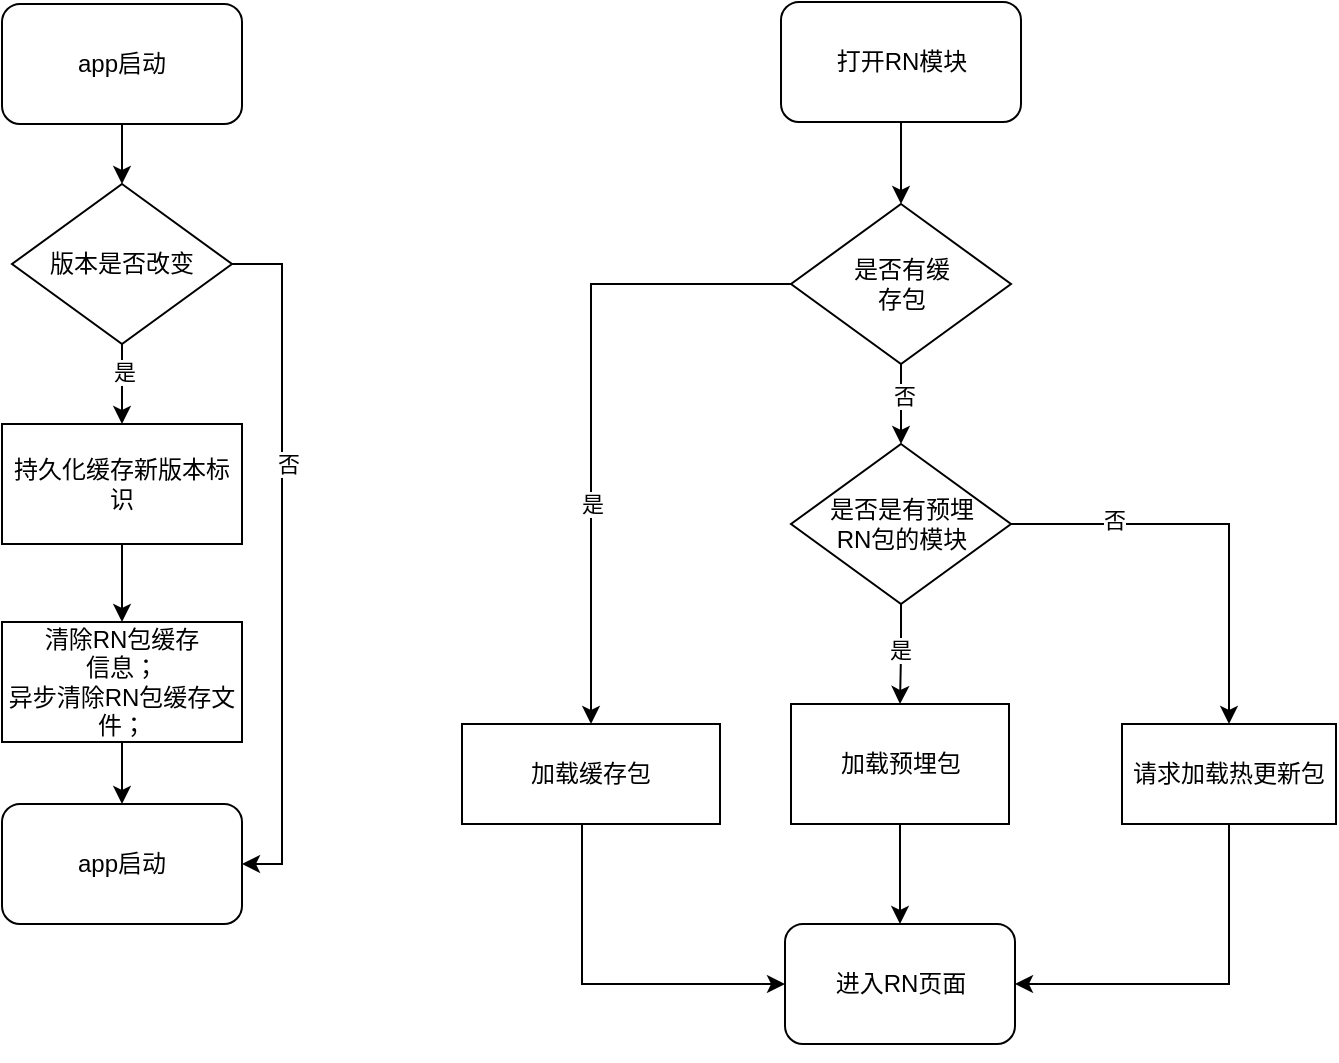 <mxfile version="21.6.5" type="github">
  <diagram name="第 1 页" id="rp87v1Rvojw5iXjgeMau">
    <mxGraphModel dx="1337" dy="582" grid="1" gridSize="10" guides="1" tooltips="1" connect="1" arrows="1" fold="1" page="1" pageScale="1" pageWidth="827" pageHeight="1169" math="0" shadow="0">
      <root>
        <mxCell id="0" />
        <mxCell id="1" parent="0" />
        <mxCell id="azUSpkt_eAWuSsv6hzU4-11" value="" style="edgeStyle=orthogonalEdgeStyle;rounded=0;orthogonalLoop=1;jettySize=auto;html=1;" parent="1" source="azUSpkt_eAWuSsv6hzU4-1" target="azUSpkt_eAWuSsv6hzU4-2" edge="1">
          <mxGeometry relative="1" as="geometry" />
        </mxCell>
        <mxCell id="azUSpkt_eAWuSsv6hzU4-1" value="app启动" style="rounded=1;whiteSpace=wrap;html=1;" parent="1" vertex="1">
          <mxGeometry x="130" y="270" width="120" height="60" as="geometry" />
        </mxCell>
        <mxCell id="azUSpkt_eAWuSsv6hzU4-9" value="" style="edgeStyle=orthogonalEdgeStyle;rounded=0;orthogonalLoop=1;jettySize=auto;html=1;" parent="1" source="azUSpkt_eAWuSsv6hzU4-2" target="azUSpkt_eAWuSsv6hzU4-8" edge="1">
          <mxGeometry relative="1" as="geometry" />
        </mxCell>
        <mxCell id="ZJfxYungHwOFqzOMm071-1" value="是" style="edgeLabel;html=1;align=center;verticalAlign=middle;resizable=0;points=[];" parent="azUSpkt_eAWuSsv6hzU4-9" vertex="1" connectable="0">
          <mxGeometry x="-0.304" y="1" relative="1" as="geometry">
            <mxPoint as="offset" />
          </mxGeometry>
        </mxCell>
        <mxCell id="azUSpkt_eAWuSsv6hzU4-21" style="edgeStyle=orthogonalEdgeStyle;rounded=0;orthogonalLoop=1;jettySize=auto;html=1;entryX=1;entryY=0.5;entryDx=0;entryDy=0;" parent="1" source="azUSpkt_eAWuSsv6hzU4-2" target="azUSpkt_eAWuSsv6hzU4-16" edge="1">
          <mxGeometry relative="1" as="geometry">
            <mxPoint x="300" y="580" as="targetPoint" />
            <Array as="points">
              <mxPoint x="270" y="400" />
              <mxPoint x="270" y="700" />
            </Array>
          </mxGeometry>
        </mxCell>
        <mxCell id="ZJfxYungHwOFqzOMm071-2" value="否" style="edgeLabel;html=1;align=center;verticalAlign=middle;resizable=0;points=[];" parent="azUSpkt_eAWuSsv6hzU4-21" vertex="1" connectable="0">
          <mxGeometry x="-0.279" y="3" relative="1" as="geometry">
            <mxPoint as="offset" />
          </mxGeometry>
        </mxCell>
        <mxCell id="azUSpkt_eAWuSsv6hzU4-2" value="版本是否改变" style="rhombus;whiteSpace=wrap;html=1;" parent="1" vertex="1">
          <mxGeometry x="135" y="360" width="110" height="80" as="geometry" />
        </mxCell>
        <mxCell id="gSFkbJNpJ3zHrIKWA0CX-2" style="edgeStyle=orthogonalEdgeStyle;rounded=0;orthogonalLoop=1;jettySize=auto;html=1;exitX=0.5;exitY=1;exitDx=0;exitDy=0;entryX=0.5;entryY=0;entryDx=0;entryDy=0;" edge="1" parent="1" source="azUSpkt_eAWuSsv6hzU4-8" target="gSFkbJNpJ3zHrIKWA0CX-1">
          <mxGeometry relative="1" as="geometry" />
        </mxCell>
        <mxCell id="azUSpkt_eAWuSsv6hzU4-8" value="持久化缓存新版本标识" style="whiteSpace=wrap;html=1;" parent="1" vertex="1">
          <mxGeometry x="130" y="480" width="120" height="60" as="geometry" />
        </mxCell>
        <mxCell id="azUSpkt_eAWuSsv6hzU4-16" value="app启动" style="rounded=1;whiteSpace=wrap;html=1;" parent="1" vertex="1">
          <mxGeometry x="130" y="670" width="120" height="60" as="geometry" />
        </mxCell>
        <mxCell id="gSFkbJNpJ3zHrIKWA0CX-4" style="edgeStyle=orthogonalEdgeStyle;rounded=0;orthogonalLoop=1;jettySize=auto;html=1;" edge="1" parent="1" source="azUSpkt_eAWuSsv6hzU4-22" target="azUSpkt_eAWuSsv6hzU4-38">
          <mxGeometry relative="1" as="geometry" />
        </mxCell>
        <mxCell id="azUSpkt_eAWuSsv6hzU4-22" value="打开RN模块" style="rounded=1;whiteSpace=wrap;html=1;" parent="1" vertex="1">
          <mxGeometry x="519.5" y="269" width="120" height="60" as="geometry" />
        </mxCell>
        <mxCell id="gSFkbJNpJ3zHrIKWA0CX-11" style="edgeStyle=orthogonalEdgeStyle;rounded=0;orthogonalLoop=1;jettySize=auto;html=1;entryX=0.5;entryY=0;entryDx=0;entryDy=0;" edge="1" parent="1" source="azUSpkt_eAWuSsv6hzU4-24" target="azUSpkt_eAWuSsv6hzU4-27">
          <mxGeometry relative="1" as="geometry" />
        </mxCell>
        <mxCell id="azUSpkt_eAWuSsv6hzU4-24" value="加载预埋包" style="rounded=0;whiteSpace=wrap;html=1;" parent="1" vertex="1">
          <mxGeometry x="524.5" y="620" width="109" height="60" as="geometry" />
        </mxCell>
        <mxCell id="azUSpkt_eAWuSsv6hzU4-27" value="进入RN页面" style="rounded=1;whiteSpace=wrap;html=1;" parent="1" vertex="1">
          <mxGeometry x="521.5" y="730" width="115" height="60" as="geometry" />
        </mxCell>
        <mxCell id="gSFkbJNpJ3zHrIKWA0CX-13" style="edgeStyle=orthogonalEdgeStyle;rounded=0;orthogonalLoop=1;jettySize=auto;html=1;exitX=0;exitY=0.5;exitDx=0;exitDy=0;entryX=0.5;entryY=0;entryDx=0;entryDy=0;" edge="1" parent="1" source="azUSpkt_eAWuSsv6hzU4-38" target="azUSpkt_eAWuSsv6hzU4-39">
          <mxGeometry relative="1" as="geometry" />
        </mxCell>
        <mxCell id="gSFkbJNpJ3zHrIKWA0CX-19" value="是" style="edgeLabel;html=1;align=center;verticalAlign=middle;resizable=0;points=[];" vertex="1" connectable="0" parent="gSFkbJNpJ3zHrIKWA0CX-13">
          <mxGeometry x="0.312" relative="1" as="geometry">
            <mxPoint as="offset" />
          </mxGeometry>
        </mxCell>
        <mxCell id="gSFkbJNpJ3zHrIKWA0CX-14" style="edgeStyle=orthogonalEdgeStyle;rounded=0;orthogonalLoop=1;jettySize=auto;html=1;exitX=0.5;exitY=1;exitDx=0;exitDy=0;entryX=0.5;entryY=0;entryDx=0;entryDy=0;" edge="1" parent="1" source="azUSpkt_eAWuSsv6hzU4-38" target="azUSpkt_eAWuSsv6hzU4-43">
          <mxGeometry relative="1" as="geometry" />
        </mxCell>
        <mxCell id="gSFkbJNpJ3zHrIKWA0CX-16" value="否" style="edgeLabel;html=1;align=center;verticalAlign=middle;resizable=0;points=[];" vertex="1" connectable="0" parent="gSFkbJNpJ3zHrIKWA0CX-14">
          <mxGeometry x="-0.2" y="1" relative="1" as="geometry">
            <mxPoint as="offset" />
          </mxGeometry>
        </mxCell>
        <mxCell id="azUSpkt_eAWuSsv6hzU4-38" value="是否有缓&lt;br&gt;存包" style="rhombus;whiteSpace=wrap;html=1;" parent="1" vertex="1">
          <mxGeometry x="524.5" y="370" width="110" height="80" as="geometry" />
        </mxCell>
        <mxCell id="gSFkbJNpJ3zHrIKWA0CX-7" style="edgeStyle=orthogonalEdgeStyle;rounded=0;orthogonalLoop=1;jettySize=auto;html=1;entryX=0;entryY=0.5;entryDx=0;entryDy=0;" edge="1" parent="1" source="azUSpkt_eAWuSsv6hzU4-39" target="azUSpkt_eAWuSsv6hzU4-27">
          <mxGeometry relative="1" as="geometry">
            <Array as="points">
              <mxPoint x="420" y="760" />
            </Array>
          </mxGeometry>
        </mxCell>
        <mxCell id="azUSpkt_eAWuSsv6hzU4-39" value="加载缓存包" style="rounded=0;whiteSpace=wrap;html=1;" parent="1" vertex="1">
          <mxGeometry x="360" y="630" width="129" height="50" as="geometry" />
        </mxCell>
        <mxCell id="gSFkbJNpJ3zHrIKWA0CX-8" style="edgeStyle=orthogonalEdgeStyle;rounded=0;orthogonalLoop=1;jettySize=auto;html=1;entryX=0.5;entryY=0;entryDx=0;entryDy=0;" edge="1" parent="1" source="azUSpkt_eAWuSsv6hzU4-43" target="azUSpkt_eAWuSsv6hzU4-24">
          <mxGeometry relative="1" as="geometry" />
        </mxCell>
        <mxCell id="gSFkbJNpJ3zHrIKWA0CX-18" value="是" style="edgeLabel;html=1;align=center;verticalAlign=middle;resizable=0;points=[];" vertex="1" connectable="0" parent="gSFkbJNpJ3zHrIKWA0CX-8">
          <mxGeometry x="-0.089" y="-1" relative="1" as="geometry">
            <mxPoint as="offset" />
          </mxGeometry>
        </mxCell>
        <mxCell id="gSFkbJNpJ3zHrIKWA0CX-10" style="edgeStyle=orthogonalEdgeStyle;rounded=0;orthogonalLoop=1;jettySize=auto;html=1;exitX=1;exitY=0.5;exitDx=0;exitDy=0;entryX=0.5;entryY=0;entryDx=0;entryDy=0;" edge="1" parent="1" source="azUSpkt_eAWuSsv6hzU4-43" target="azUSpkt_eAWuSsv6hzU4-47">
          <mxGeometry relative="1" as="geometry" />
        </mxCell>
        <mxCell id="gSFkbJNpJ3zHrIKWA0CX-17" value="否" style="edgeLabel;html=1;align=center;verticalAlign=middle;resizable=0;points=[];" vertex="1" connectable="0" parent="gSFkbJNpJ3zHrIKWA0CX-10">
          <mxGeometry x="-0.506" y="2" relative="1" as="geometry">
            <mxPoint as="offset" />
          </mxGeometry>
        </mxCell>
        <mxCell id="azUSpkt_eAWuSsv6hzU4-43" value="是否是有预埋&lt;br style=&quot;border-color: var(--border-color);&quot;&gt;RN包的模块" style="rhombus;whiteSpace=wrap;html=1;" parent="1" vertex="1">
          <mxGeometry x="524.5" y="490" width="110" height="80" as="geometry" />
        </mxCell>
        <mxCell id="gSFkbJNpJ3zHrIKWA0CX-12" style="edgeStyle=orthogonalEdgeStyle;rounded=0;orthogonalLoop=1;jettySize=auto;html=1;entryX=1;entryY=0.5;entryDx=0;entryDy=0;" edge="1" parent="1" source="azUSpkt_eAWuSsv6hzU4-47" target="azUSpkt_eAWuSsv6hzU4-27">
          <mxGeometry relative="1" as="geometry">
            <Array as="points">
              <mxPoint x="744" y="760" />
            </Array>
          </mxGeometry>
        </mxCell>
        <mxCell id="azUSpkt_eAWuSsv6hzU4-47" value="请求加载热更新包" style="rounded=0;whiteSpace=wrap;html=1;" parent="1" vertex="1">
          <mxGeometry x="690" y="630" width="107" height="50" as="geometry" />
        </mxCell>
        <mxCell id="gSFkbJNpJ3zHrIKWA0CX-3" style="edgeStyle=orthogonalEdgeStyle;rounded=0;orthogonalLoop=1;jettySize=auto;html=1;exitX=0.5;exitY=1;exitDx=0;exitDy=0;entryX=0.5;entryY=0;entryDx=0;entryDy=0;" edge="1" parent="1" source="gSFkbJNpJ3zHrIKWA0CX-1" target="azUSpkt_eAWuSsv6hzU4-16">
          <mxGeometry relative="1" as="geometry" />
        </mxCell>
        <mxCell id="gSFkbJNpJ3zHrIKWA0CX-1" value="清除RN包缓存&lt;br&gt;信息；&lt;br&gt;异步清除RN包缓存文件；" style="whiteSpace=wrap;html=1;" vertex="1" parent="1">
          <mxGeometry x="130" y="579" width="120" height="60" as="geometry" />
        </mxCell>
        <mxCell id="gSFkbJNpJ3zHrIKWA0CX-15" style="edgeStyle=orthogonalEdgeStyle;rounded=0;orthogonalLoop=1;jettySize=auto;html=1;exitX=0.5;exitY=1;exitDx=0;exitDy=0;" edge="1" parent="1" source="azUSpkt_eAWuSsv6hzU4-27" target="azUSpkt_eAWuSsv6hzU4-27">
          <mxGeometry relative="1" as="geometry" />
        </mxCell>
      </root>
    </mxGraphModel>
  </diagram>
</mxfile>
